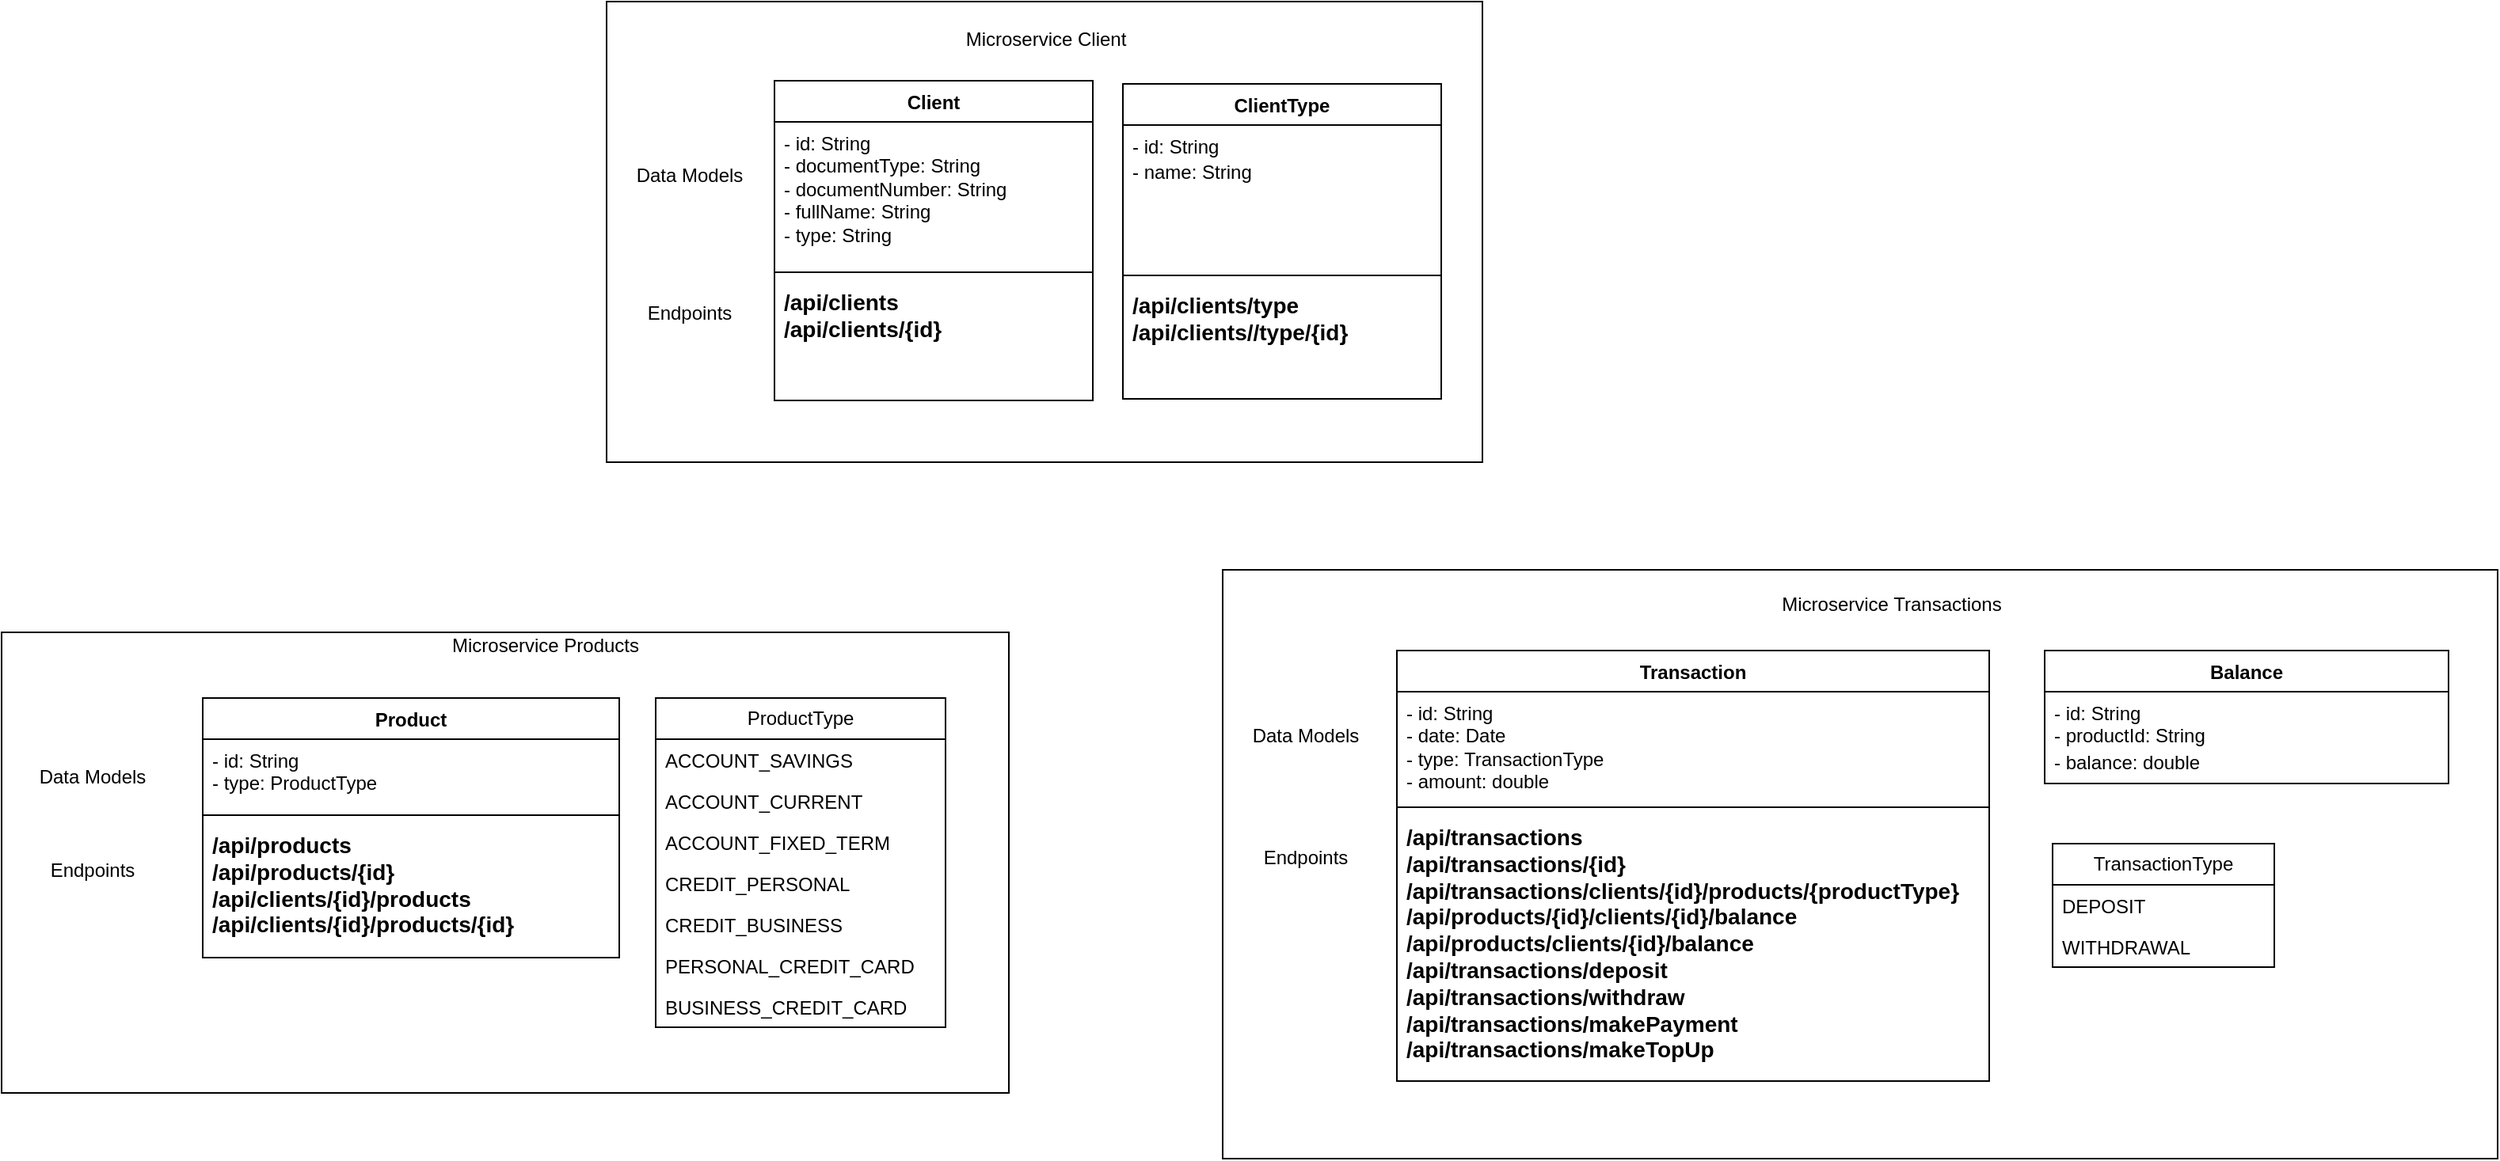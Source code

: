 <mxfile version="21.6.1" type="device">
  <diagram name="Página-1" id="byQaw5cqvZ2PZXJsykcE">
    <mxGraphModel dx="1434" dy="1213" grid="0" gridSize="10" guides="1" tooltips="1" connect="1" arrows="1" fold="1" page="0" pageScale="1" pageWidth="827" pageHeight="1169" math="0" shadow="0">
      <root>
        <mxCell id="0" />
        <mxCell id="1" parent="0" />
        <mxCell id="kyLPirycK8c-wqSpg7BQ-3" value="" style="verticalLabelPosition=bottom;verticalAlign=top;html=1;shape=mxgraph.basic.rect;fillColor2=none;strokeWidth=1;size=20;indent=5;" vertex="1" parent="1">
          <mxGeometry x="696" y="-298" width="805" height="372" as="geometry" />
        </mxCell>
        <mxCell id="kyLPirycK8c-wqSpg7BQ-2" value="" style="verticalLabelPosition=bottom;verticalAlign=top;html=1;shape=mxgraph.basic.rect;fillColor2=none;strokeWidth=1;size=20;indent=5;" vertex="1" parent="1">
          <mxGeometry x="-75" y="-258.5" width="636" height="291" as="geometry" />
        </mxCell>
        <mxCell id="Dh1_PqeGlYigmbHntT6k-110" value="" style="verticalLabelPosition=bottom;verticalAlign=top;html=1;shape=mxgraph.basic.rect;fillColor2=none;strokeWidth=1;size=20;indent=5;" parent="1" vertex="1">
          <mxGeometry x="307" y="-657" width="553" height="291" as="geometry" />
        </mxCell>
        <mxCell id="Dh1_PqeGlYigmbHntT6k-1" value="Product" style="swimlane;fontStyle=1;align=center;verticalAlign=top;childLayout=stackLayout;horizontal=1;startSize=26;horizontalStack=0;resizeParent=1;resizeParentMax=0;resizeLast=0;collapsible=1;marginBottom=0;whiteSpace=wrap;html=1;fillColor=#FFFFFF;" parent="1" vertex="1">
          <mxGeometry x="52" y="-217" width="263" height="164" as="geometry" />
        </mxCell>
        <mxCell id="Dh1_PqeGlYigmbHntT6k-2" value="- id: String&lt;br&gt;- type: ProductType&lt;br&gt;&lt;span style=&quot;border: 0px solid rgb(217, 217, 227); box-sizing: border-box; --tw-border-spacing-x: 0; --tw-border-spacing-y: 0; --tw-translate-x: 0; --tw-translate-y: 0; --tw-rotate: 0; --tw-skew-x: 0; --tw-skew-y: 0; --tw-scale-x: 1; --tw-scale-y: 1; --tw-pan-x: ; --tw-pan-y: ; --tw-pinch-zoom: ; --tw-scroll-snap-strictness: proximity; --tw-gradient-from-position: ; --tw-gradient-via-position: ; --tw-gradient-to-position: ; --tw-ordinal: ; --tw-slashed-zero: ; --tw-numeric-figure: ; --tw-numeric-spacing: ; --tw-numeric-fraction: ; --tw-ring-inset: ; --tw-ring-offset-width: 0px; --tw-ring-offset-color: #fff; --tw-ring-color: rgba(69,89,164,.5); --tw-ring-offset-shadow: 0 0 transparent; --tw-ring-shadow: 0 0 transparent; --tw-shadow: 0 0 transparent; --tw-shadow-colored: 0 0 transparent; --tw-blur: ; --tw-brightness: ; --tw-contrast: ; --tw-grayscale: ; --tw-hue-rotate: ; --tw-invert: ; --tw-saturate: ; --tw-sepia: ; --tw-drop-shadow: ; --tw-backdrop-blur: ; --tw-backdrop-brightness: ; --tw-backdrop-contrast: ; --tw-backdrop-grayscale: ; --tw-backdrop-hue-rotate: ; --tw-backdrop-invert: ; --tw-backdrop-opacity: ; --tw-backdrop-saturate: ; --tw-backdrop-sepia: ; color: rgb(255, 255, 255); font-family: &amp;quot;Söhne Mono&amp;quot;, Monaco, &amp;quot;Andale Mono&amp;quot;, &amp;quot;Ubuntu Mono&amp;quot;, monospace; font-size: 14px; background-color: rgb(0, 0, 0);&quot; class=&quot;xml&quot;&gt;&lt;span style=&quot;border: 0px solid rgb(217, 217, 227); box-sizing: border-box; --tw-border-spacing-x: 0; --tw-border-spacing-y: 0; --tw-translate-x: 0; --tw-translate-y: 0; --tw-rotate: 0; --tw-skew-x: 0; --tw-skew-y: 0; --tw-scale-x: 1; --tw-scale-y: 1; --tw-pan-x: ; --tw-pan-y: ; --tw-pinch-zoom: ; --tw-scroll-snap-strictness: proximity; --tw-gradient-from-position: ; --tw-gradient-via-position: ; --tw-gradient-to-position: ; --tw-ordinal: ; --tw-slashed-zero: ; --tw-numeric-figure: ; --tw-numeric-spacing: ; --tw-numeric-fraction: ; --tw-ring-inset: ; --tw-ring-offset-width: 0px; --tw-ring-offset-color: #fff; --tw-ring-color: rgba(69,89,164,.5); --tw-ring-offset-shadow: 0 0 transparent; --tw-ring-shadow: 0 0 transparent; --tw-shadow: 0 0 transparent; --tw-shadow-colored: 0 0 transparent; --tw-blur: ; --tw-brightness: ; --tw-contrast: ; --tw-grayscale: ; --tw-hue-rotate: ; --tw-invert: ; --tw-saturate: ; --tw-sepia: ; --tw-drop-shadow: ; --tw-backdrop-blur: ; --tw-backdrop-brightness: ; --tw-backdrop-contrast: ; --tw-backdrop-grayscale: ; --tw-backdrop-hue-rotate: ; --tw-backdrop-invert: ; --tw-backdrop-opacity: ; --tw-backdrop-saturate: ; --tw-backdrop-sepia: ;&quot; class=&quot;hljs-tag&quot;&gt;&lt;br&gt;&lt;br&gt;&lt;/span&gt;&lt;/span&gt;" style="text;strokeColor=none;fillColor=none;align=left;verticalAlign=top;spacingLeft=4;spacingRight=4;overflow=hidden;rotatable=0;points=[[0,0.5],[1,0.5]];portConstraint=eastwest;whiteSpace=wrap;html=1;" parent="Dh1_PqeGlYigmbHntT6k-1" vertex="1">
          <mxGeometry y="26" width="263" height="44" as="geometry" />
        </mxCell>
        <mxCell id="Dh1_PqeGlYigmbHntT6k-3" value="" style="line;strokeWidth=1;fillColor=none;align=left;verticalAlign=middle;spacingTop=-1;spacingLeft=3;spacingRight=3;rotatable=0;labelPosition=right;points=[];portConstraint=eastwest;strokeColor=inherit;" parent="Dh1_PqeGlYigmbHntT6k-1" vertex="1">
          <mxGeometry y="70" width="263" height="8" as="geometry" />
        </mxCell>
        <mxCell id="Dh1_PqeGlYigmbHntT6k-4" value="&lt;b style=&quot;border-color: var(--border-color); font-size: 14px;&quot;&gt;&lt;b style=&quot;border-color: var(--border-color);&quot;&gt;/api&lt;/b&gt;/products&lt;br style=&quot;border-color: var(--border-color);&quot;&gt;&lt;b style=&quot;border-color: var(--border-color);&quot;&gt;/api&lt;/b&gt;/&lt;b style=&quot;border-color: var(--border-color);&quot;&gt;products&lt;/b&gt;/{id}&lt;br&gt;&lt;b style=&quot;border-color: var(--border-color);&quot;&gt;/api/clients/{id}/products&lt;br&gt;&lt;/b&gt;&lt;b style=&quot;border-color: var(--border-color);&quot;&gt;&lt;b style=&quot;border-color: var(--border-color);&quot;&gt;/api/clients/{id}/products/{id}&lt;/b&gt;&lt;/b&gt;&lt;br&gt;&lt;/b&gt;" style="text;strokeColor=none;fillColor=none;align=left;verticalAlign=top;spacingLeft=4;spacingRight=4;overflow=hidden;rotatable=0;points=[[0,0.5],[1,0.5]];portConstraint=eastwest;whiteSpace=wrap;html=1;" parent="Dh1_PqeGlYigmbHntT6k-1" vertex="1">
          <mxGeometry y="78" width="263" height="86" as="geometry" />
        </mxCell>
        <mxCell id="Dh1_PqeGlYigmbHntT6k-47" value="ProductType" style="swimlane;fontStyle=0;childLayout=stackLayout;horizontal=1;startSize=26;fillColor=none;horizontalStack=0;resizeParent=1;resizeParentMax=0;resizeLast=0;collapsible=1;marginBottom=0;whiteSpace=wrap;html=1;" parent="1" vertex="1">
          <mxGeometry x="338" y="-217" width="183" height="208" as="geometry">
            <mxRectangle x="432" y="33" width="93" height="26" as="alternateBounds" />
          </mxGeometry>
        </mxCell>
        <mxCell id="Dh1_PqeGlYigmbHntT6k-48" value="ACCOUNT_SAVINGS" style="text;strokeColor=none;fillColor=none;align=left;verticalAlign=top;spacingLeft=4;spacingRight=4;overflow=hidden;rotatable=0;points=[[0,0.5],[1,0.5]];portConstraint=eastwest;whiteSpace=wrap;html=1;" parent="Dh1_PqeGlYigmbHntT6k-47" vertex="1">
          <mxGeometry y="26" width="183" height="26" as="geometry" />
        </mxCell>
        <mxCell id="Dh1_PqeGlYigmbHntT6k-49" value="ACCOUNT_CURRENT" style="text;strokeColor=none;fillColor=none;align=left;verticalAlign=top;spacingLeft=4;spacingRight=4;overflow=hidden;rotatable=0;points=[[0,0.5],[1,0.5]];portConstraint=eastwest;whiteSpace=wrap;html=1;" parent="Dh1_PqeGlYigmbHntT6k-47" vertex="1">
          <mxGeometry y="52" width="183" height="26" as="geometry" />
        </mxCell>
        <mxCell id="Dh1_PqeGlYigmbHntT6k-50" value="ACCOUNT_FIXED_TERM" style="text;strokeColor=none;fillColor=none;align=left;verticalAlign=top;spacingLeft=4;spacingRight=4;overflow=hidden;rotatable=0;points=[[0,0.5],[1,0.5]];portConstraint=eastwest;whiteSpace=wrap;html=1;" parent="Dh1_PqeGlYigmbHntT6k-47" vertex="1">
          <mxGeometry y="78" width="183" height="26" as="geometry" />
        </mxCell>
        <mxCell id="Dh1_PqeGlYigmbHntT6k-85" value="CREDIT_PERSONAL" style="text;strokeColor=none;fillColor=none;align=left;verticalAlign=top;spacingLeft=4;spacingRight=4;overflow=hidden;rotatable=0;points=[[0,0.5],[1,0.5]];portConstraint=eastwest;whiteSpace=wrap;html=1;" parent="Dh1_PqeGlYigmbHntT6k-47" vertex="1">
          <mxGeometry y="104" width="183" height="26" as="geometry" />
        </mxCell>
        <mxCell id="Dh1_PqeGlYigmbHntT6k-86" value="CREDIT_BUSINESS" style="text;strokeColor=none;fillColor=none;align=left;verticalAlign=top;spacingLeft=4;spacingRight=4;overflow=hidden;rotatable=0;points=[[0,0.5],[1,0.5]];portConstraint=eastwest;whiteSpace=wrap;html=1;" parent="Dh1_PqeGlYigmbHntT6k-47" vertex="1">
          <mxGeometry y="130" width="183" height="26" as="geometry" />
        </mxCell>
        <mxCell id="Dh1_PqeGlYigmbHntT6k-87" value="PERSONAL_CREDIT_CARD" style="text;strokeColor=none;fillColor=none;align=left;verticalAlign=top;spacingLeft=4;spacingRight=4;overflow=hidden;rotatable=0;points=[[0,0.5],[1,0.5]];portConstraint=eastwest;whiteSpace=wrap;html=1;" parent="Dh1_PqeGlYigmbHntT6k-47" vertex="1">
          <mxGeometry y="156" width="183" height="26" as="geometry" />
        </mxCell>
        <mxCell id="Dh1_PqeGlYigmbHntT6k-88" value="BUSINESS_CREDIT_CARD" style="text;strokeColor=none;fillColor=none;align=left;verticalAlign=top;spacingLeft=4;spacingRight=4;overflow=hidden;rotatable=0;points=[[0,0.5],[1,0.5]];portConstraint=eastwest;whiteSpace=wrap;html=1;" parent="Dh1_PqeGlYigmbHntT6k-47" vertex="1">
          <mxGeometry y="182" width="183" height="26" as="geometry" />
        </mxCell>
        <mxCell id="Dh1_PqeGlYigmbHntT6k-54" value="Transaction" style="swimlane;fontStyle=1;align=center;verticalAlign=top;childLayout=stackLayout;horizontal=1;startSize=26;horizontalStack=0;resizeParent=1;resizeParentMax=0;resizeLast=0;collapsible=1;marginBottom=0;whiteSpace=wrap;html=1;fillColor=#FFFFFF;" parent="1" vertex="1">
          <mxGeometry x="806" y="-247" width="374" height="272" as="geometry" />
        </mxCell>
        <mxCell id="Dh1_PqeGlYigmbHntT6k-55" value="- id: String&lt;br&gt;- date: Date&lt;br&gt;- type: TransactionType&lt;br&gt;- amount: double&lt;br&gt;&lt;span style=&quot;border: 0px solid rgb(217, 217, 227); box-sizing: border-box; --tw-border-spacing-x: 0; --tw-border-spacing-y: 0; --tw-translate-x: 0; --tw-translate-y: 0; --tw-rotate: 0; --tw-skew-x: 0; --tw-skew-y: 0; --tw-scale-x: 1; --tw-scale-y: 1; --tw-pan-x: ; --tw-pan-y: ; --tw-pinch-zoom: ; --tw-scroll-snap-strictness: proximity; --tw-gradient-from-position: ; --tw-gradient-via-position: ; --tw-gradient-to-position: ; --tw-ordinal: ; --tw-slashed-zero: ; --tw-numeric-figure: ; --tw-numeric-spacing: ; --tw-numeric-fraction: ; --tw-ring-inset: ; --tw-ring-offset-width: 0px; --tw-ring-offset-color: #fff; --tw-ring-color: rgba(69,89,164,.5); --tw-ring-offset-shadow: 0 0 transparent; --tw-ring-shadow: 0 0 transparent; --tw-shadow: 0 0 transparent; --tw-shadow-colored: 0 0 transparent; --tw-blur: ; --tw-brightness: ; --tw-contrast: ; --tw-grayscale: ; --tw-hue-rotate: ; --tw-invert: ; --tw-saturate: ; --tw-sepia: ; --tw-drop-shadow: ; --tw-backdrop-blur: ; --tw-backdrop-brightness: ; --tw-backdrop-contrast: ; --tw-backdrop-grayscale: ; --tw-backdrop-hue-rotate: ; --tw-backdrop-invert: ; --tw-backdrop-opacity: ; --tw-backdrop-saturate: ; --tw-backdrop-sepia: ; color: rgb(255, 255, 255); font-family: &amp;quot;Söhne Mono&amp;quot;, Monaco, &amp;quot;Andale Mono&amp;quot;, &amp;quot;Ubuntu Mono&amp;quot;, monospace; font-size: 14px; background-color: rgb(0, 0, 0);&quot; class=&quot;xml&quot;&gt;&lt;span style=&quot;border: 0px solid rgb(217, 217, 227); box-sizing: border-box; --tw-border-spacing-x: 0; --tw-border-spacing-y: 0; --tw-translate-x: 0; --tw-translate-y: 0; --tw-rotate: 0; --tw-skew-x: 0; --tw-skew-y: 0; --tw-scale-x: 1; --tw-scale-y: 1; --tw-pan-x: ; --tw-pan-y: ; --tw-pinch-zoom: ; --tw-scroll-snap-strictness: proximity; --tw-gradient-from-position: ; --tw-gradient-via-position: ; --tw-gradient-to-position: ; --tw-ordinal: ; --tw-slashed-zero: ; --tw-numeric-figure: ; --tw-numeric-spacing: ; --tw-numeric-fraction: ; --tw-ring-inset: ; --tw-ring-offset-width: 0px; --tw-ring-offset-color: #fff; --tw-ring-color: rgba(69,89,164,.5); --tw-ring-offset-shadow: 0 0 transparent; --tw-ring-shadow: 0 0 transparent; --tw-shadow: 0 0 transparent; --tw-shadow-colored: 0 0 transparent; --tw-blur: ; --tw-brightness: ; --tw-contrast: ; --tw-grayscale: ; --tw-hue-rotate: ; --tw-invert: ; --tw-saturate: ; --tw-sepia: ; --tw-drop-shadow: ; --tw-backdrop-blur: ; --tw-backdrop-brightness: ; --tw-backdrop-contrast: ; --tw-backdrop-grayscale: ; --tw-backdrop-hue-rotate: ; --tw-backdrop-invert: ; --tw-backdrop-opacity: ; --tw-backdrop-saturate: ; --tw-backdrop-sepia: ;&quot; class=&quot;hljs-tag&quot;&gt;&lt;br&gt;&lt;br&gt;&lt;/span&gt;&lt;/span&gt;" style="text;strokeColor=none;fillColor=none;align=left;verticalAlign=top;spacingLeft=4;spacingRight=4;overflow=hidden;rotatable=0;points=[[0,0.5],[1,0.5]];portConstraint=eastwest;whiteSpace=wrap;html=1;" parent="Dh1_PqeGlYigmbHntT6k-54" vertex="1">
          <mxGeometry y="26" width="374" height="69" as="geometry" />
        </mxCell>
        <mxCell id="Dh1_PqeGlYigmbHntT6k-56" value="" style="line;strokeWidth=1;fillColor=none;align=left;verticalAlign=middle;spacingTop=-1;spacingLeft=3;spacingRight=3;rotatable=0;labelPosition=right;points=[];portConstraint=eastwest;strokeColor=inherit;" parent="Dh1_PqeGlYigmbHntT6k-54" vertex="1">
          <mxGeometry y="95" width="374" height="8" as="geometry" />
        </mxCell>
        <mxCell id="Dh1_PqeGlYigmbHntT6k-57" value="&lt;b style=&quot;border-color: var(--border-color); font-size: 14px;&quot;&gt;&lt;b style=&quot;border-color: var(--border-color);&quot;&gt;/api&lt;/b&gt;/transactions&lt;br style=&quot;border-color: var(--border-color);&quot;&gt;&lt;b style=&quot;border-color: var(--border-color);&quot;&gt;/api&lt;/b&gt;/&lt;b style=&quot;border-color: var(--border-color);&quot;&gt;transactions&lt;/b&gt;/{id}&lt;br style=&quot;border-color: var(--border-color);&quot;&gt;&lt;b style=&quot;border-color: var(--border-color);&quot;&gt;/api/&lt;b style=&quot;border-color: var(--border-color);&quot;&gt;&lt;b style=&quot;border-color: var(--border-color);&quot;&gt;transactions&lt;/b&gt;/&lt;/b&gt;clients/{id}/products/{productType}&lt;br style=&quot;border-color: var(--border-color);&quot;&gt;&lt;/b&gt;&lt;b style=&quot;border-color: var(--border-color);&quot;&gt;&lt;b style=&quot;border-color: var(--border-color);&quot;&gt;/api/products/{id}/clients/{id}/balance&lt;br&gt;&lt;/b&gt;&lt;/b&gt;&lt;/b&gt;&lt;b style=&quot;border-color: var(--border-color); font-size: 14px;&quot;&gt;/api/products/clients/{id}/balance&lt;/b&gt;&lt;br&gt;&lt;b style=&quot;border-color: var(--border-color); font-size: 14px;&quot;&gt;&lt;b style=&quot;border-color: var(--border-color);&quot;&gt;/api&lt;/b&gt;/transactions/&lt;/b&gt;&lt;b&gt;&lt;font style=&quot;font-size: 14px;&quot;&gt;deposit&lt;br&gt;&lt;/font&gt;&lt;/b&gt;&lt;b style=&quot;border-color: var(--border-color); font-size: 14px;&quot;&gt;&lt;b style=&quot;border-color: var(--border-color);&quot;&gt;/api&lt;/b&gt;/transactions/&lt;/b&gt;&lt;b&gt;&lt;font style=&quot;font-size: 14px;&quot;&gt;withdraw&lt;br&gt;&lt;/font&gt;&lt;/b&gt;&lt;b style=&quot;border-color: var(--border-color); font-size: 14px;&quot;&gt;&lt;b style=&quot;border-color: var(--border-color);&quot;&gt;/api&lt;/b&gt;/transactions/&lt;/b&gt;&lt;b&gt;&lt;font style=&quot;font-size: 14px;&quot;&gt;makePayment&lt;br&gt;&lt;/font&gt;&lt;/b&gt;&lt;b style=&quot;border-color: var(--border-color); font-size: 14px;&quot;&gt;&lt;b style=&quot;border-color: var(--border-color);&quot;&gt;/api&lt;/b&gt;/transactions/&lt;/b&gt;&lt;b&gt;&lt;font style=&quot;font-size: 14px;&quot;&gt;makeTopUp&lt;/font&gt;&lt;/b&gt;" style="text;strokeColor=none;fillColor=none;align=left;verticalAlign=top;spacingLeft=4;spacingRight=4;overflow=hidden;rotatable=0;points=[[0,0.5],[1,0.5]];portConstraint=eastwest;whiteSpace=wrap;html=1;" parent="Dh1_PqeGlYigmbHntT6k-54" vertex="1">
          <mxGeometry y="103" width="374" height="169" as="geometry" />
        </mxCell>
        <mxCell id="Dh1_PqeGlYigmbHntT6k-62" value="TransactionType" style="swimlane;fontStyle=0;childLayout=stackLayout;horizontal=1;startSize=26;fillColor=none;horizontalStack=0;resizeParent=1;resizeParentMax=0;resizeLast=0;collapsible=1;marginBottom=0;whiteSpace=wrap;html=1;" parent="1" vertex="1">
          <mxGeometry x="1220" y="-125" width="140" height="78" as="geometry" />
        </mxCell>
        <mxCell id="Dh1_PqeGlYigmbHntT6k-63" value="DEPOSIT" style="text;strokeColor=none;fillColor=none;align=left;verticalAlign=top;spacingLeft=4;spacingRight=4;overflow=hidden;rotatable=0;points=[[0,0.5],[1,0.5]];portConstraint=eastwest;whiteSpace=wrap;html=1;" parent="Dh1_PqeGlYigmbHntT6k-62" vertex="1">
          <mxGeometry y="26" width="140" height="26" as="geometry" />
        </mxCell>
        <mxCell id="Dh1_PqeGlYigmbHntT6k-64" value="WITHDRAWAL" style="text;strokeColor=none;fillColor=none;align=left;verticalAlign=top;spacingLeft=4;spacingRight=4;overflow=hidden;rotatable=0;points=[[0,0.5],[1,0.5]];portConstraint=eastwest;whiteSpace=wrap;html=1;" parent="Dh1_PqeGlYigmbHntT6k-62" vertex="1">
          <mxGeometry y="52" width="140" height="26" as="geometry" />
        </mxCell>
        <mxCell id="Dh1_PqeGlYigmbHntT6k-77" value="Balance" style="swimlane;fontStyle=1;align=center;verticalAlign=top;childLayout=stackLayout;horizontal=1;startSize=26;horizontalStack=0;resizeParent=1;resizeParentMax=0;resizeLast=0;collapsible=1;marginBottom=0;whiteSpace=wrap;html=1;fillColor=#FFFFFF;" parent="1" vertex="1">
          <mxGeometry x="1215" y="-247" width="255" height="84" as="geometry" />
        </mxCell>
        <mxCell id="Dh1_PqeGlYigmbHntT6k-78" value="- id: String&lt;br&gt;- productId: String&lt;br&gt;- balance: double&lt;span style=&quot;border: 0px solid rgb(217, 217, 227); box-sizing: border-box; --tw-border-spacing-x: 0; --tw-border-spacing-y: 0; --tw-translate-x: 0; --tw-translate-y: 0; --tw-rotate: 0; --tw-skew-x: 0; --tw-skew-y: 0; --tw-scale-x: 1; --tw-scale-y: 1; --tw-pan-x: ; --tw-pan-y: ; --tw-pinch-zoom: ; --tw-scroll-snap-strictness: proximity; --tw-gradient-from-position: ; --tw-gradient-via-position: ; --tw-gradient-to-position: ; --tw-ordinal: ; --tw-slashed-zero: ; --tw-numeric-figure: ; --tw-numeric-spacing: ; --tw-numeric-fraction: ; --tw-ring-inset: ; --tw-ring-offset-width: 0px; --tw-ring-offset-color: #fff; --tw-ring-color: rgba(69,89,164,.5); --tw-ring-offset-shadow: 0 0 transparent; --tw-ring-shadow: 0 0 transparent; --tw-shadow: 0 0 transparent; --tw-shadow-colored: 0 0 transparent; --tw-blur: ; --tw-brightness: ; --tw-contrast: ; --tw-grayscale: ; --tw-hue-rotate: ; --tw-invert: ; --tw-saturate: ; --tw-sepia: ; --tw-drop-shadow: ; --tw-backdrop-blur: ; --tw-backdrop-brightness: ; --tw-backdrop-contrast: ; --tw-backdrop-grayscale: ; --tw-backdrop-hue-rotate: ; --tw-backdrop-invert: ; --tw-backdrop-opacity: ; --tw-backdrop-saturate: ; --tw-backdrop-sepia: ; color: rgb(255, 255, 255); font-family: &amp;quot;Söhne Mono&amp;quot;, Monaco, &amp;quot;Andale Mono&amp;quot;, &amp;quot;Ubuntu Mono&amp;quot;, monospace; font-size: 14px; background-color: rgb(0, 0, 0);&quot; class=&quot;xml&quot;&gt;&lt;span style=&quot;border: 0px solid rgb(217, 217, 227); box-sizing: border-box; --tw-border-spacing-x: 0; --tw-border-spacing-y: 0; --tw-translate-x: 0; --tw-translate-y: 0; --tw-rotate: 0; --tw-skew-x: 0; --tw-skew-y: 0; --tw-scale-x: 1; --tw-scale-y: 1; --tw-pan-x: ; --tw-pan-y: ; --tw-pinch-zoom: ; --tw-scroll-snap-strictness: proximity; --tw-gradient-from-position: ; --tw-gradient-via-position: ; --tw-gradient-to-position: ; --tw-ordinal: ; --tw-slashed-zero: ; --tw-numeric-figure: ; --tw-numeric-spacing: ; --tw-numeric-fraction: ; --tw-ring-inset: ; --tw-ring-offset-width: 0px; --tw-ring-offset-color: #fff; --tw-ring-color: rgba(69,89,164,.5); --tw-ring-offset-shadow: 0 0 transparent; --tw-ring-shadow: 0 0 transparent; --tw-shadow: 0 0 transparent; --tw-shadow-colored: 0 0 transparent; --tw-blur: ; --tw-brightness: ; --tw-contrast: ; --tw-grayscale: ; --tw-hue-rotate: ; --tw-invert: ; --tw-saturate: ; --tw-sepia: ; --tw-drop-shadow: ; --tw-backdrop-blur: ; --tw-backdrop-brightness: ; --tw-backdrop-contrast: ; --tw-backdrop-grayscale: ; --tw-backdrop-hue-rotate: ; --tw-backdrop-invert: ; --tw-backdrop-opacity: ; --tw-backdrop-saturate: ; --tw-backdrop-sepia: ;&quot; class=&quot;hljs-tag&quot;&gt;&lt;br&gt;&lt;/span&gt;&lt;/span&gt;" style="text;strokeColor=none;fillColor=none;align=left;verticalAlign=top;spacingLeft=4;spacingRight=4;overflow=hidden;rotatable=0;points=[[0,0.5],[1,0.5]];portConstraint=eastwest;whiteSpace=wrap;html=1;" parent="Dh1_PqeGlYigmbHntT6k-77" vertex="1">
          <mxGeometry y="26" width="255" height="58" as="geometry" />
        </mxCell>
        <mxCell id="Dh1_PqeGlYigmbHntT6k-108" value="Microservice Client" style="text;html=1;align=center;verticalAlign=middle;resizable=0;points=[];autosize=1;strokeColor=none;fillColor=none;" parent="1" vertex="1">
          <mxGeometry x="524" y="-646" width="119" height="26" as="geometry" />
        </mxCell>
        <mxCell id="Dh1_PqeGlYigmbHntT6k-111" value="Client" style="swimlane;fontStyle=1;align=center;verticalAlign=top;childLayout=stackLayout;horizontal=1;startSize=26;horizontalStack=0;resizeParent=1;resizeParentMax=0;resizeLast=0;collapsible=1;marginBottom=0;whiteSpace=wrap;html=1;" parent="1" vertex="1">
          <mxGeometry x="413" y="-607" width="201" height="202" as="geometry" />
        </mxCell>
        <mxCell id="Dh1_PqeGlYigmbHntT6k-112" value="- id: String&lt;br style=&quot;border-color: var(--border-color);&quot;&gt;- documentType: String&lt;br style=&quot;border-color: var(--border-color);&quot;&gt;- documentNumber: String&lt;br style=&quot;border-color: var(--border-color);&quot;&gt;- fullName: String&lt;br style=&quot;border-color: var(--border-color);&quot;&gt;- type: String&lt;br style=&quot;border-color: var(--border-color);&quot;&gt;&lt;span style=&quot;border: 0px solid rgb(217, 217, 227); box-sizing: border-box; --tw-border-spacing-x: 0; --tw-border-spacing-y: 0; --tw-translate-x: 0; --tw-translate-y: 0; --tw-rotate: 0; --tw-skew-x: 0; --tw-skew-y: 0; --tw-scale-x: 1; --tw-scale-y: 1; --tw-pan-x: ; --tw-pan-y: ; --tw-pinch-zoom: ; --tw-scroll-snap-strictness: proximity; --tw-gradient-from-position: ; --tw-gradient-via-position: ; --tw-gradient-to-position: ; --tw-ordinal: ; --tw-slashed-zero: ; --tw-numeric-figure: ; --tw-numeric-spacing: ; --tw-numeric-fraction: ; --tw-ring-inset: ; --tw-ring-offset-width: 0px; --tw-ring-offset-color: #fff; --tw-ring-color: rgba(69,89,164,.5); --tw-ring-offset-shadow: 0 0 transparent; --tw-ring-shadow: 0 0 transparent; --tw-shadow: 0 0 transparent; --tw-shadow-colored: 0 0 transparent; --tw-blur: ; --tw-brightness: ; --tw-contrast: ; --tw-grayscale: ; --tw-hue-rotate: ; --tw-invert: ; --tw-saturate: ; --tw-sepia: ; --tw-drop-shadow: ; --tw-backdrop-blur: ; --tw-backdrop-brightness: ; --tw-backdrop-contrast: ; --tw-backdrop-grayscale: ; --tw-backdrop-hue-rotate: ; --tw-backdrop-invert: ; --tw-backdrop-opacity: ; --tw-backdrop-saturate: ; --tw-backdrop-sepia: ; color: rgb(255, 255, 255); font-family: &amp;quot;Söhne Mono&amp;quot;, Monaco, &amp;quot;Andale Mono&amp;quot;, &amp;quot;Ubuntu Mono&amp;quot;, monospace; font-size: 14px; background-color: rgb(0, 0, 0);&quot; class=&quot;xml&quot;&gt;&lt;/span&gt;" style="text;strokeColor=none;fillColor=none;align=left;verticalAlign=top;spacingLeft=4;spacingRight=4;overflow=hidden;rotatable=0;points=[[0,0.5],[1,0.5]];portConstraint=eastwest;whiteSpace=wrap;html=1;" parent="Dh1_PqeGlYigmbHntT6k-111" vertex="1">
          <mxGeometry y="26" width="201" height="91" as="geometry" />
        </mxCell>
        <mxCell id="Dh1_PqeGlYigmbHntT6k-113" value="" style="line;strokeWidth=1;fillColor=none;align=left;verticalAlign=middle;spacingTop=-1;spacingLeft=3;spacingRight=3;rotatable=0;labelPosition=right;points=[];portConstraint=eastwest;strokeColor=inherit;" parent="Dh1_PqeGlYigmbHntT6k-111" vertex="1">
          <mxGeometry y="117" width="201" height="8" as="geometry" />
        </mxCell>
        <mxCell id="Dh1_PqeGlYigmbHntT6k-114" value="&lt;font style=&quot;font-size: 14px;&quot;&gt;&lt;b&gt;/api/clients&lt;br&gt;&lt;/b&gt;&lt;b style=&quot;border-color: var(--border-color);&quot;&gt;/api&lt;/b&gt;&lt;b&gt;/clients/{id}&lt;/b&gt;&lt;/font&gt;" style="text;strokeColor=none;fillColor=none;align=left;verticalAlign=top;spacingLeft=4;spacingRight=4;overflow=hidden;rotatable=0;points=[[0,0.5],[1,0.5]];portConstraint=eastwest;whiteSpace=wrap;html=1;" parent="Dh1_PqeGlYigmbHntT6k-111" vertex="1">
          <mxGeometry y="125" width="201" height="77" as="geometry" />
        </mxCell>
        <mxCell id="Dh1_PqeGlYigmbHntT6k-115" value="ClientType" style="swimlane;fontStyle=1;align=center;verticalAlign=top;childLayout=stackLayout;horizontal=1;startSize=26;horizontalStack=0;resizeParent=1;resizeParentMax=0;resizeLast=0;collapsible=1;marginBottom=0;whiteSpace=wrap;html=1;" parent="1" vertex="1">
          <mxGeometry x="633" y="-605" width="201" height="199" as="geometry" />
        </mxCell>
        <mxCell id="Dh1_PqeGlYigmbHntT6k-116" value="- id: String&lt;br style=&quot;border-color: var(--border-color);&quot;&gt;- name: String&lt;span style=&quot;border: 0px solid rgb(217, 217, 227); box-sizing: border-box; --tw-border-spacing-x: 0; --tw-border-spacing-y: 0; --tw-translate-x: 0; --tw-translate-y: 0; --tw-rotate: 0; --tw-skew-x: 0; --tw-skew-y: 0; --tw-scale-x: 1; --tw-scale-y: 1; --tw-pan-x: ; --tw-pan-y: ; --tw-pinch-zoom: ; --tw-scroll-snap-strictness: proximity; --tw-gradient-from-position: ; --tw-gradient-via-position: ; --tw-gradient-to-position: ; --tw-ordinal: ; --tw-slashed-zero: ; --tw-numeric-figure: ; --tw-numeric-spacing: ; --tw-numeric-fraction: ; --tw-ring-inset: ; --tw-ring-offset-width: 0px; --tw-ring-offset-color: #fff; --tw-ring-color: rgba(69,89,164,.5); --tw-ring-offset-shadow: 0 0 transparent; --tw-ring-shadow: 0 0 transparent; --tw-shadow: 0 0 transparent; --tw-shadow-colored: 0 0 transparent; --tw-blur: ; --tw-brightness: ; --tw-contrast: ; --tw-grayscale: ; --tw-hue-rotate: ; --tw-invert: ; --tw-saturate: ; --tw-sepia: ; --tw-drop-shadow: ; --tw-backdrop-blur: ; --tw-backdrop-brightness: ; --tw-backdrop-contrast: ; --tw-backdrop-grayscale: ; --tw-backdrop-hue-rotate: ; --tw-backdrop-invert: ; --tw-backdrop-opacity: ; --tw-backdrop-saturate: ; --tw-backdrop-sepia: ; color: rgb(255, 255, 255); font-family: &amp;quot;Söhne Mono&amp;quot;, Monaco, &amp;quot;Andale Mono&amp;quot;, &amp;quot;Ubuntu Mono&amp;quot;, monospace; font-size: 14px; background-color: rgb(0, 0, 0);&quot; class=&quot;xml&quot;&gt;&lt;/span&gt;" style="text;strokeColor=none;fillColor=none;align=left;verticalAlign=top;spacingLeft=4;spacingRight=4;overflow=hidden;rotatable=0;points=[[0,0.5],[1,0.5]];portConstraint=eastwest;whiteSpace=wrap;html=1;" parent="Dh1_PqeGlYigmbHntT6k-115" vertex="1">
          <mxGeometry y="26" width="201" height="91" as="geometry" />
        </mxCell>
        <mxCell id="Dh1_PqeGlYigmbHntT6k-117" value="" style="line;strokeWidth=1;fillColor=none;align=left;verticalAlign=middle;spacingTop=-1;spacingLeft=3;spacingRight=3;rotatable=0;labelPosition=right;points=[];portConstraint=eastwest;strokeColor=inherit;" parent="Dh1_PqeGlYigmbHntT6k-115" vertex="1">
          <mxGeometry y="117" width="201" height="8" as="geometry" />
        </mxCell>
        <mxCell id="Dh1_PqeGlYigmbHntT6k-118" value="&lt;b style=&quot;border-color: var(--border-color); font-size: 14px;&quot;&gt;&lt;b style=&quot;border-color: var(--border-color);&quot;&gt;/api&lt;/b&gt;/clients/type&lt;br style=&quot;border-color: var(--border-color);&quot;&gt;&lt;b style=&quot;border-color: var(--border-color);&quot;&gt;/api&lt;/b&gt;/clients//type/{id}&lt;/b&gt;" style="text;strokeColor=none;fillColor=none;align=left;verticalAlign=top;spacingLeft=4;spacingRight=4;overflow=hidden;rotatable=0;points=[[0,0.5],[1,0.5]];portConstraint=eastwest;whiteSpace=wrap;html=1;" parent="Dh1_PqeGlYigmbHntT6k-115" vertex="1">
          <mxGeometry y="125" width="201" height="74" as="geometry" />
        </mxCell>
        <mxCell id="Dh1_PqeGlYigmbHntT6k-120" value="Data Models" style="text;html=1;align=center;verticalAlign=middle;resizable=0;points=[];autosize=1;strokeColor=none;fillColor=none;" parent="1" vertex="1">
          <mxGeometry x="316" y="-560" width="85" height="26" as="geometry" />
        </mxCell>
        <mxCell id="Dh1_PqeGlYigmbHntT6k-121" value="Endpoints" style="text;html=1;align=center;verticalAlign=middle;resizable=0;points=[];autosize=1;strokeColor=none;fillColor=none;" parent="1" vertex="1">
          <mxGeometry x="323" y="-473" width="71" height="26" as="geometry" />
        </mxCell>
        <mxCell id="kyLPirycK8c-wqSpg7BQ-4" value="Microservice Products" style="text;html=1;align=center;verticalAlign=middle;resizable=0;points=[];autosize=1;strokeColor=none;fillColor=none;" vertex="1" parent="1">
          <mxGeometry x="200" y="-263" width="136" height="26" as="geometry" />
        </mxCell>
        <mxCell id="kyLPirycK8c-wqSpg7BQ-5" value="Microservice Transactions" style="text;html=1;align=center;verticalAlign=middle;resizable=0;points=[];autosize=1;strokeColor=none;fillColor=none;" vertex="1" parent="1">
          <mxGeometry x="1039" y="-289" width="157" height="26" as="geometry" />
        </mxCell>
        <mxCell id="kyLPirycK8c-wqSpg7BQ-6" value="Data Models" style="text;html=1;align=center;verticalAlign=middle;resizable=0;points=[];autosize=1;strokeColor=none;fillColor=none;" vertex="1" parent="1">
          <mxGeometry x="-61" y="-180.5" width="85" height="26" as="geometry" />
        </mxCell>
        <mxCell id="kyLPirycK8c-wqSpg7BQ-7" value="Data Models" style="text;html=1;align=center;verticalAlign=middle;resizable=0;points=[];autosize=1;strokeColor=none;fillColor=none;" vertex="1" parent="1">
          <mxGeometry x="705" y="-206.5" width="85" height="26" as="geometry" />
        </mxCell>
        <mxCell id="kyLPirycK8c-wqSpg7BQ-8" value="Endpoints" style="text;html=1;align=center;verticalAlign=middle;resizable=0;points=[];autosize=1;strokeColor=none;fillColor=none;" vertex="1" parent="1">
          <mxGeometry x="-54" y="-121.5" width="71" height="26" as="geometry" />
        </mxCell>
        <mxCell id="kyLPirycK8c-wqSpg7BQ-9" value="Endpoints" style="text;html=1;align=center;verticalAlign=middle;resizable=0;points=[];autosize=1;strokeColor=none;fillColor=none;" vertex="1" parent="1">
          <mxGeometry x="712" y="-129" width="71" height="26" as="geometry" />
        </mxCell>
      </root>
    </mxGraphModel>
  </diagram>
</mxfile>
